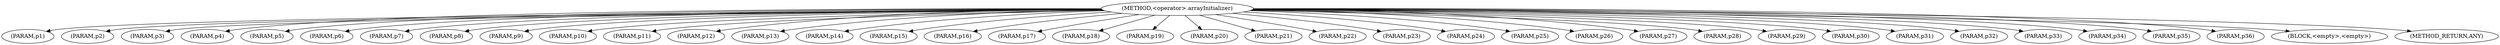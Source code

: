 digraph "&lt;operator&gt;.arrayInitializer" {  
"812" [label = <(METHOD,&lt;operator&gt;.arrayInitializer)> ]
"813" [label = <(PARAM,p1)> ]
"814" [label = <(PARAM,p2)> ]
"815" [label = <(PARAM,p3)> ]
"816" [label = <(PARAM,p4)> ]
"817" [label = <(PARAM,p5)> ]
"818" [label = <(PARAM,p6)> ]
"819" [label = <(PARAM,p7)> ]
"820" [label = <(PARAM,p8)> ]
"821" [label = <(PARAM,p9)> ]
"822" [label = <(PARAM,p10)> ]
"823" [label = <(PARAM,p11)> ]
"824" [label = <(PARAM,p12)> ]
"825" [label = <(PARAM,p13)> ]
"826" [label = <(PARAM,p14)> ]
"827" [label = <(PARAM,p15)> ]
"828" [label = <(PARAM,p16)> ]
"829" [label = <(PARAM,p17)> ]
"830" [label = <(PARAM,p18)> ]
"831" [label = <(PARAM,p19)> ]
"832" [label = <(PARAM,p20)> ]
"833" [label = <(PARAM,p21)> ]
"834" [label = <(PARAM,p22)> ]
"835" [label = <(PARAM,p23)> ]
"836" [label = <(PARAM,p24)> ]
"837" [label = <(PARAM,p25)> ]
"838" [label = <(PARAM,p26)> ]
"839" [label = <(PARAM,p27)> ]
"840" [label = <(PARAM,p28)> ]
"841" [label = <(PARAM,p29)> ]
"842" [label = <(PARAM,p30)> ]
"843" [label = <(PARAM,p31)> ]
"844" [label = <(PARAM,p32)> ]
"845" [label = <(PARAM,p33)> ]
"846" [label = <(PARAM,p34)> ]
"847" [label = <(PARAM,p35)> ]
"848" [label = <(PARAM,p36)> ]
"849" [label = <(BLOCK,&lt;empty&gt;,&lt;empty&gt;)> ]
"850" [label = <(METHOD_RETURN,ANY)> ]
  "812" -> "813" 
  "812" -> "849" 
  "812" -> "814" 
  "812" -> "850" 
  "812" -> "815" 
  "812" -> "816" 
  "812" -> "817" 
  "812" -> "818" 
  "812" -> "819" 
  "812" -> "820" 
  "812" -> "821" 
  "812" -> "822" 
  "812" -> "823" 
  "812" -> "824" 
  "812" -> "825" 
  "812" -> "826" 
  "812" -> "827" 
  "812" -> "828" 
  "812" -> "829" 
  "812" -> "830" 
  "812" -> "831" 
  "812" -> "832" 
  "812" -> "833" 
  "812" -> "834" 
  "812" -> "835" 
  "812" -> "836" 
  "812" -> "837" 
  "812" -> "838" 
  "812" -> "839" 
  "812" -> "840" 
  "812" -> "841" 
  "812" -> "842" 
  "812" -> "843" 
  "812" -> "844" 
  "812" -> "845" 
  "812" -> "846" 
  "812" -> "847" 
  "812" -> "848" 
}
